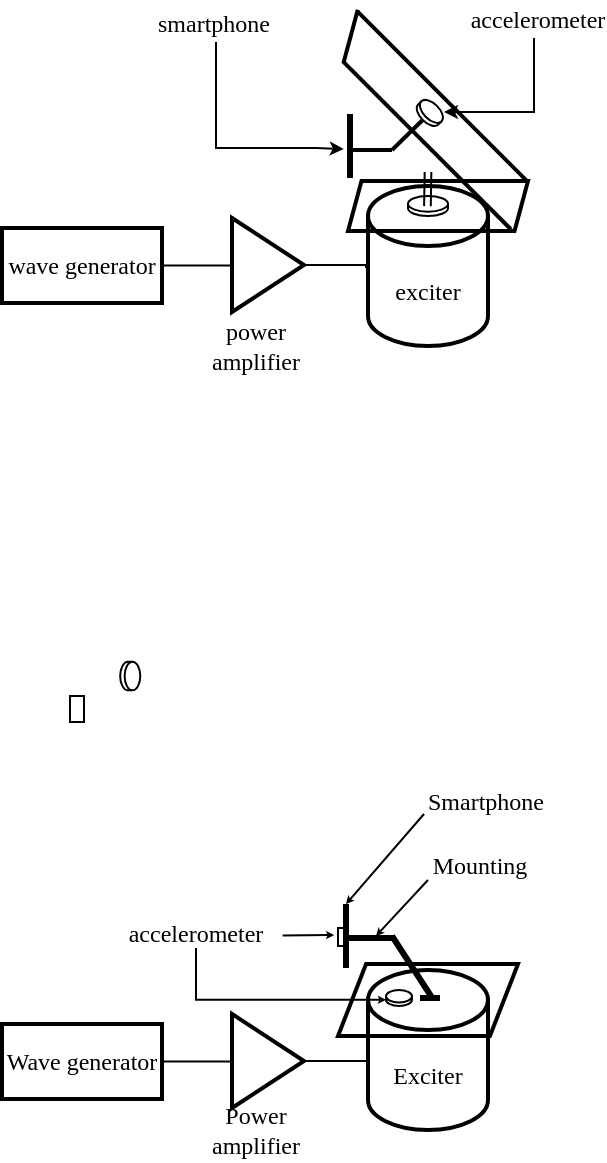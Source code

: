 <mxfile version="22.1.16" type="github">
  <diagram name="Page-1" id="-eMpOVEWGyke3WGTZZot">
    <mxGraphModel dx="724" dy="1597" grid="0" gridSize="10" guides="0" tooltips="1" connect="1" arrows="1" fold="1" page="1" pageScale="1" pageWidth="827" pageHeight="1169" math="0" shadow="0">
      <root>
        <mxCell id="0" />
        <mxCell id="1" parent="0" />
        <mxCell id="syNTxDQ9dA7czl0h41md-3" value="Exciter" style="shape=cylinder3;whiteSpace=wrap;html=1;boundedLbl=1;backgroundOutline=1;size=15;fontFamily=Times New Roman;strokeWidth=2;" parent="1" vertex="1">
          <mxGeometry x="440" y="420" width="60" height="80" as="geometry" />
        </mxCell>
        <mxCell id="syNTxDQ9dA7czl0h41md-12" value="" style="shape=parallelogram;html=1;strokeWidth=2;perimeter=parallelogramPerimeter;whiteSpace=wrap;rounded=1;arcSize=0;size=0.156;fillColor=none;" parent="1" vertex="1">
          <mxGeometry x="425" y="417" width="90" height="36" as="geometry" />
        </mxCell>
        <mxCell id="syNTxDQ9dA7czl0h41md-5" style="edgeStyle=orthogonalEdgeStyle;rounded=0;orthogonalLoop=1;jettySize=auto;html=1;exitX=1;exitY=0.5;exitDx=0;exitDy=0;entryX=0;entryY=0.5;entryDx=0;entryDy=0;endArrow=none;endFill=0;" parent="1" source="syNTxDQ9dA7czl0h41md-1" target="syNTxDQ9dA7czl0h41md-2" edge="1">
          <mxGeometry relative="1" as="geometry" />
        </mxCell>
        <mxCell id="syNTxDQ9dA7czl0h41md-1" value="Wave generator" style="rounded=0;whiteSpace=wrap;html=1;fontFamily=Times New Roman;strokeWidth=2;" parent="1" vertex="1">
          <mxGeometry x="257" y="447" width="80" height="37.5" as="geometry" />
        </mxCell>
        <mxCell id="syNTxDQ9dA7czl0h41md-2" value="" style="triangle;whiteSpace=wrap;html=1;fontSize=12;strokeWidth=2;" parent="1" vertex="1">
          <mxGeometry x="372" y="442" width="36" height="47" as="geometry" />
        </mxCell>
        <mxCell id="syNTxDQ9dA7czl0h41md-4" value="Power amplifier" style="text;strokeColor=none;align=center;fillColor=none;html=1;verticalAlign=middle;whiteSpace=wrap;rounded=0;fontFamily=Times New Roman;" parent="1" vertex="1">
          <mxGeometry x="354" y="485" width="60" height="30" as="geometry" />
        </mxCell>
        <mxCell id="syNTxDQ9dA7czl0h41md-7" value="" style="shape=cylinder3;whiteSpace=wrap;html=1;boundedLbl=1;backgroundOutline=1;size=3.126;" parent="1" vertex="1">
          <mxGeometry x="449" y="430" width="13" height="8" as="geometry" />
        </mxCell>
        <mxCell id="syNTxDQ9dA7czl0h41md-28" value="" style="endArrow=none;html=1;rounded=0;strokeWidth=3;" parent="1" edge="1">
          <mxGeometry width="50" height="50" relative="1" as="geometry">
            <mxPoint x="430" y="404" as="sourcePoint" />
            <mxPoint x="453" y="404" as="targetPoint" />
          </mxGeometry>
        </mxCell>
        <mxCell id="syNTxDQ9dA7czl0h41md-30" value="" style="line;strokeWidth=3;direction=south;html=1;" parent="1" vertex="1">
          <mxGeometry x="424" y="387" width="10" height="32" as="geometry" />
        </mxCell>
        <mxCell id="syNTxDQ9dA7czl0h41md-33" value="" style="endArrow=none;html=1;rounded=0;strokeWidth=3;" parent="1" edge="1">
          <mxGeometry width="50" height="50" relative="1" as="geometry">
            <mxPoint x="452" y="403" as="sourcePoint" />
            <mxPoint x="472.123" y="434" as="targetPoint" />
          </mxGeometry>
        </mxCell>
        <mxCell id="syNTxDQ9dA7czl0h41md-32" value="" style="shape=cylinder3;whiteSpace=wrap;html=1;boundedLbl=1;backgroundOutline=1;size=3.915;rotation=90;" parent="1" vertex="1">
          <mxGeometry x="314" y="268" width="14.22" height="10.06" as="geometry" />
        </mxCell>
        <mxCell id="Ww5bomZP4bkgs4StKyrw-55" style="rounded=0;orthogonalLoop=1;jettySize=auto;html=1;exitX=1.055;exitY=0.587;exitDx=0;exitDy=0;exitPerimeter=0;endSize=1;" edge="1" parent="1" source="syNTxDQ9dA7czl0h41md-39">
          <mxGeometry relative="1" as="geometry">
            <mxPoint x="423.086" y="402.5" as="targetPoint" />
          </mxGeometry>
        </mxCell>
        <mxCell id="syNTxDQ9dA7czl0h41md-39" value="accelerometer" style="text;strokeColor=none;align=center;fillColor=none;html=1;verticalAlign=middle;whiteSpace=wrap;rounded=0;fontFamily=Times New Roman;" parent="1" vertex="1">
          <mxGeometry x="315" y="394" width="78" height="15" as="geometry" />
        </mxCell>
        <mxCell id="syNTxDQ9dA7czl0h41md-44" value="&lt;font face=&quot;Times New Roman&quot;&gt;Smartphone&lt;/font&gt;" style="text;strokeColor=none;align=center;fillColor=none;html=1;verticalAlign=middle;whiteSpace=wrap;rounded=0;" parent="1" vertex="1">
          <mxGeometry x="468" y="329" width="62" height="13" as="geometry" />
        </mxCell>
        <mxCell id="Ww5bomZP4bkgs4StKyrw-16" style="edgeStyle=orthogonalEdgeStyle;rounded=0;orthogonalLoop=1;jettySize=auto;html=1;exitX=1;exitY=0.5;exitDx=0;exitDy=0;entryX=0;entryY=0.5;entryDx=0;entryDy=0;endArrow=none;endFill=0;" edge="1" source="Ww5bomZP4bkgs4StKyrw-17" target="Ww5bomZP4bkgs4StKyrw-19" parent="1">
          <mxGeometry relative="1" as="geometry" />
        </mxCell>
        <mxCell id="Ww5bomZP4bkgs4StKyrw-17" value="wave generator" style="rounded=0;whiteSpace=wrap;html=1;fontFamily=Times New Roman;strokeWidth=2;" vertex="1" parent="1">
          <mxGeometry x="257" y="49" width="80" height="37.5" as="geometry" />
        </mxCell>
        <mxCell id="Ww5bomZP4bkgs4StKyrw-18" style="edgeStyle=orthogonalEdgeStyle;rounded=0;orthogonalLoop=1;jettySize=auto;html=1;exitX=1;exitY=0.5;exitDx=0;exitDy=0;endArrow=none;endFill=0;" edge="1" source="Ww5bomZP4bkgs4StKyrw-19" parent="1">
          <mxGeometry relative="1" as="geometry">
            <mxPoint x="470.0" y="68" as="targetPoint" />
          </mxGeometry>
        </mxCell>
        <mxCell id="Ww5bomZP4bkgs4StKyrw-19" value="" style="triangle;whiteSpace=wrap;html=1;fontSize=12;strokeWidth=2;" vertex="1" parent="1">
          <mxGeometry x="372" y="44" width="36" height="47" as="geometry" />
        </mxCell>
        <mxCell id="Ww5bomZP4bkgs4StKyrw-20" value="exciter" style="shape=cylinder3;whiteSpace=wrap;html=1;boundedLbl=1;backgroundOutline=1;size=15;fontFamily=Times New Roman;strokeWidth=2;" vertex="1" parent="1">
          <mxGeometry x="440" y="28" width="60" height="80" as="geometry" />
        </mxCell>
        <mxCell id="Ww5bomZP4bkgs4StKyrw-21" value="power amplifier" style="text;strokeColor=none;align=center;fillColor=none;html=1;verticalAlign=middle;whiteSpace=wrap;rounded=0;fontFamily=Times New Roman;" vertex="1" parent="1">
          <mxGeometry x="354" y="93" width="60" height="30" as="geometry" />
        </mxCell>
        <mxCell id="Ww5bomZP4bkgs4StKyrw-22" value="" style="shape=cylinder3;whiteSpace=wrap;html=1;boundedLbl=1;backgroundOutline=1;size=3.915;" vertex="1" parent="1">
          <mxGeometry x="460" y="33" width="20" height="10" as="geometry" />
        </mxCell>
        <mxCell id="Ww5bomZP4bkgs4StKyrw-23" value="" style="endArrow=none;html=1;rounded=0;shape=link;width=3.333;exitX=0.486;exitY=0.209;exitDx=0;exitDy=0;exitPerimeter=0;" edge="1" parent="1">
          <mxGeometry width="50" height="50" relative="1" as="geometry">
            <mxPoint x="469.72" y="38.09" as="sourcePoint" />
            <mxPoint x="470" y="21" as="targetPoint" />
          </mxGeometry>
        </mxCell>
        <mxCell id="Ww5bomZP4bkgs4StKyrw-24" value="" style="shape=parallelogram;html=1;strokeWidth=2;perimeter=parallelogramPerimeter;whiteSpace=wrap;rounded=1;arcSize=0;size=0.075;fillColor=none;" vertex="1" parent="1">
          <mxGeometry x="430" y="25.5" width="90" height="25" as="geometry" />
        </mxCell>
        <mxCell id="Ww5bomZP4bkgs4StKyrw-25" value="" style="line;strokeWidth=2;html=1;rotation=45;" vertex="1" parent="1">
          <mxGeometry x="417.41" y="-22.17" width="119.83" height="11" as="geometry" />
        </mxCell>
        <mxCell id="Ww5bomZP4bkgs4StKyrw-26" value="" style="line;strokeWidth=2;html=1;rotation=45;" vertex="1" parent="1">
          <mxGeometry x="409.92" y="2.59" width="118.93" height="10" as="geometry" />
        </mxCell>
        <mxCell id="Ww5bomZP4bkgs4StKyrw-27" value="" style="line;strokeWidth=2;html=1;rotation=-75;" vertex="1" parent="1">
          <mxGeometry x="417.72" y="-52" width="27.28" height="10" as="geometry" />
        </mxCell>
        <mxCell id="Ww5bomZP4bkgs4StKyrw-28" value="" style="endArrow=none;html=1;rounded=0;" edge="1" source="Ww5bomZP4bkgs4StKyrw-32" parent="1">
          <mxGeometry width="50" height="50" relative="1" as="geometry">
            <mxPoint x="452" y="10" as="sourcePoint" />
            <mxPoint x="472" y="-10" as="targetPoint" />
          </mxGeometry>
        </mxCell>
        <mxCell id="Ww5bomZP4bkgs4StKyrw-29" value="" style="endArrow=none;html=1;rounded=0;strokeWidth=2;" edge="1" parent="1">
          <mxGeometry width="50" height="50" relative="1" as="geometry">
            <mxPoint x="432" y="10" as="sourcePoint" />
            <mxPoint x="452" y="10" as="targetPoint" />
          </mxGeometry>
        </mxCell>
        <mxCell id="Ww5bomZP4bkgs4StKyrw-30" value="" style="line;strokeWidth=3;direction=south;html=1;" vertex="1" parent="1">
          <mxGeometry x="426" y="-8" width="10" height="32" as="geometry" />
        </mxCell>
        <mxCell id="Ww5bomZP4bkgs4StKyrw-31" value="" style="endArrow=none;html=1;rounded=0;strokeWidth=2;" edge="1" target="Ww5bomZP4bkgs4StKyrw-32" parent="1">
          <mxGeometry width="50" height="50" relative="1" as="geometry">
            <mxPoint x="452" y="10" as="sourcePoint" />
            <mxPoint x="472" y="-10" as="targetPoint" />
          </mxGeometry>
        </mxCell>
        <mxCell id="Ww5bomZP4bkgs4StKyrw-32" value="" style="shape=cylinder3;whiteSpace=wrap;html=1;boundedLbl=1;backgroundOutline=1;size=3.915;rotation=45;" vertex="1" parent="1">
          <mxGeometry x="463.8" y="-13.55" width="14.22" height="10.06" as="geometry" />
        </mxCell>
        <mxCell id="Ww5bomZP4bkgs4StKyrw-33" style="edgeStyle=orthogonalEdgeStyle;rounded=0;orthogonalLoop=1;jettySize=auto;html=1;exitX=0.5;exitY=1;exitDx=0;exitDy=0;endSize=4;endArrow=classic;endFill=1;" edge="1" parent="1">
          <mxGeometry relative="1" as="geometry">
            <mxPoint x="478" y="-9" as="targetPoint" />
            <mxPoint x="523" y="-46" as="sourcePoint" />
            <Array as="points">
              <mxPoint x="523" y="-9" />
              <mxPoint x="482" y="-9" />
            </Array>
          </mxGeometry>
        </mxCell>
        <mxCell id="Ww5bomZP4bkgs4StKyrw-34" value="accelerometer" style="text;strokeColor=none;align=center;fillColor=none;html=1;verticalAlign=middle;whiteSpace=wrap;rounded=0;fontFamily=Times New Roman;" vertex="1" parent="1">
          <mxGeometry x="499" y="-63" width="52" height="15" as="geometry" />
        </mxCell>
        <mxCell id="Ww5bomZP4bkgs4StKyrw-35" style="edgeStyle=orthogonalEdgeStyle;rounded=0;orthogonalLoop=1;jettySize=auto;html=1;entryX=0.609;entryY=0.511;entryDx=0;entryDy=0;entryPerimeter=0;endSize=4;endArrow=classic;endFill=1;" edge="1" parent="1">
          <mxGeometry relative="1" as="geometry">
            <mxPoint x="364" y="-44" as="sourcePoint" />
            <mxPoint x="427.89" y="9.488" as="targetPoint" />
            <Array as="points">
              <mxPoint x="364" y="9" />
              <mxPoint x="414" y="9" />
            </Array>
          </mxGeometry>
        </mxCell>
        <mxCell id="Ww5bomZP4bkgs4StKyrw-36" value="&lt;font face=&quot;Times New Roman&quot;&gt;smartphone&lt;/font&gt;" style="text;strokeColor=none;align=center;fillColor=none;html=1;verticalAlign=middle;whiteSpace=wrap;rounded=0;" vertex="1" parent="1">
          <mxGeometry x="337" y="-61" width="52" height="15" as="geometry" />
        </mxCell>
        <mxCell id="Ww5bomZP4bkgs4StKyrw-41" value="" style="rounded=0;whiteSpace=wrap;html=1;" vertex="1" parent="1">
          <mxGeometry x="291" y="283" width="7" height="13" as="geometry" />
        </mxCell>
        <mxCell id="Ww5bomZP4bkgs4StKyrw-40" value="" style="rounded=0;whiteSpace=wrap;html=1;" vertex="1" parent="1">
          <mxGeometry x="425" y="399" width="3" height="9" as="geometry" />
        </mxCell>
        <mxCell id="Ww5bomZP4bkgs4StKyrw-47" value="&lt;font face=&quot;Times New Roman&quot;&gt;Mounting&lt;/font&gt;" style="text;strokeColor=none;align=center;fillColor=none;html=1;verticalAlign=middle;whiteSpace=wrap;rounded=0;" vertex="1" parent="1">
          <mxGeometry x="470" y="360" width="52" height="15" as="geometry" />
        </mxCell>
        <mxCell id="Ww5bomZP4bkgs4StKyrw-50" style="rounded=0;orthogonalLoop=1;jettySize=auto;html=1;entryX=0;entryY=0.5;entryDx=0;entryDy=0;entryPerimeter=0;exitX=0;exitY=1;exitDx=0;exitDy=0;endSize=1;" edge="1" parent="1" source="syNTxDQ9dA7czl0h41md-44" target="syNTxDQ9dA7czl0h41md-30">
          <mxGeometry relative="1" as="geometry">
            <mxPoint x="463" y="339" as="sourcePoint" />
          </mxGeometry>
        </mxCell>
        <mxCell id="Ww5bomZP4bkgs4StKyrw-53" style="rounded=0;orthogonalLoop=1;jettySize=auto;html=1;entryX=0;entryY=0.5;entryDx=0;entryDy=0;entryPerimeter=0;exitX=0;exitY=1;exitDx=0;exitDy=0;endSize=1;" edge="1" parent="1" source="Ww5bomZP4bkgs4StKyrw-47">
          <mxGeometry relative="1" as="geometry">
            <mxPoint x="462" y="378" as="sourcePoint" />
            <mxPoint x="444" y="403" as="targetPoint" />
          </mxGeometry>
        </mxCell>
        <mxCell id="Ww5bomZP4bkgs4StKyrw-59" style="edgeStyle=orthogonalEdgeStyle;rounded=0;orthogonalLoop=1;jettySize=auto;html=1;entryX=0;entryY=1;entryDx=0;entryDy=-3.126;entryPerimeter=0;exitX=0.5;exitY=1;exitDx=0;exitDy=0;endSize=1;" edge="1" parent="1" source="syNTxDQ9dA7czl0h41md-39" target="syNTxDQ9dA7czl0h41md-7">
          <mxGeometry relative="1" as="geometry" />
        </mxCell>
        <mxCell id="Ww5bomZP4bkgs4StKyrw-60" style="edgeStyle=orthogonalEdgeStyle;rounded=0;orthogonalLoop=1;jettySize=auto;html=1;exitX=1;exitY=0.5;exitDx=0;exitDy=0;endArrow=none;endFill=0;entryX=-0.017;entryY=0.575;entryDx=0;entryDy=0;entryPerimeter=0;" edge="1" parent="1" source="syNTxDQ9dA7czl0h41md-2" target="syNTxDQ9dA7czl0h41md-3">
          <mxGeometry relative="1" as="geometry">
            <mxPoint x="438" y="466" as="targetPoint" />
          </mxGeometry>
        </mxCell>
        <mxCell id="Ww5bomZP4bkgs4StKyrw-64" value="" style="endArrow=none;html=1;rounded=0;strokeWidth=3;" edge="1" parent="1">
          <mxGeometry width="50" height="50" relative="1" as="geometry">
            <mxPoint x="466" y="434" as="sourcePoint" />
            <mxPoint x="476" y="434" as="targetPoint" />
          </mxGeometry>
        </mxCell>
      </root>
    </mxGraphModel>
  </diagram>
</mxfile>
